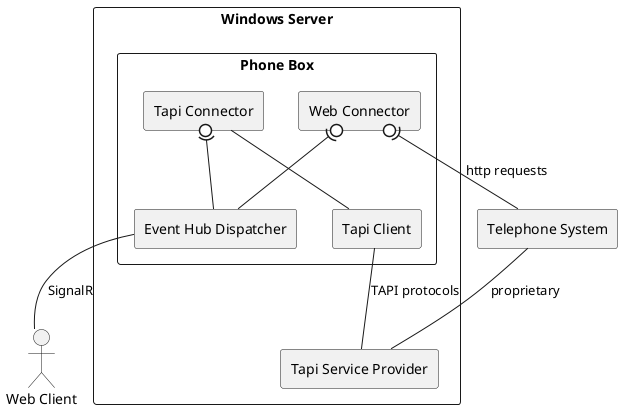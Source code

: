 
@startuml Phone System Integration

skinparam componentStyle rectangle

component "Windows Server" AS WS {

    component "Phone Box" AS Pb {
        rectangle [Tapi Connector] AS TapiCon
        rectangle [Web Connector] AS WebConn
        rectangle [Event Hub Dispatcher] AS event
        'rectangle [Custom Connector] AS custom #line.dotted
        
        rectangle "Tapi Client" AS TapiSvc
    }
    component "Tapi Service Provider" AS TSP

}


actor "Web Client" AS SD
component "Telephone System" AS TK {
    
}

TapiCon -- TapiSvc
TapiSvc -- TSP:TAPI protocols
TK -- TSP: proprietary


event -- SD: SignalR 
TapiCon 0)-- event
WebConn 0)-- event
WebConn 0)-- TK :http requests
'custom 0)-- event

@enduml